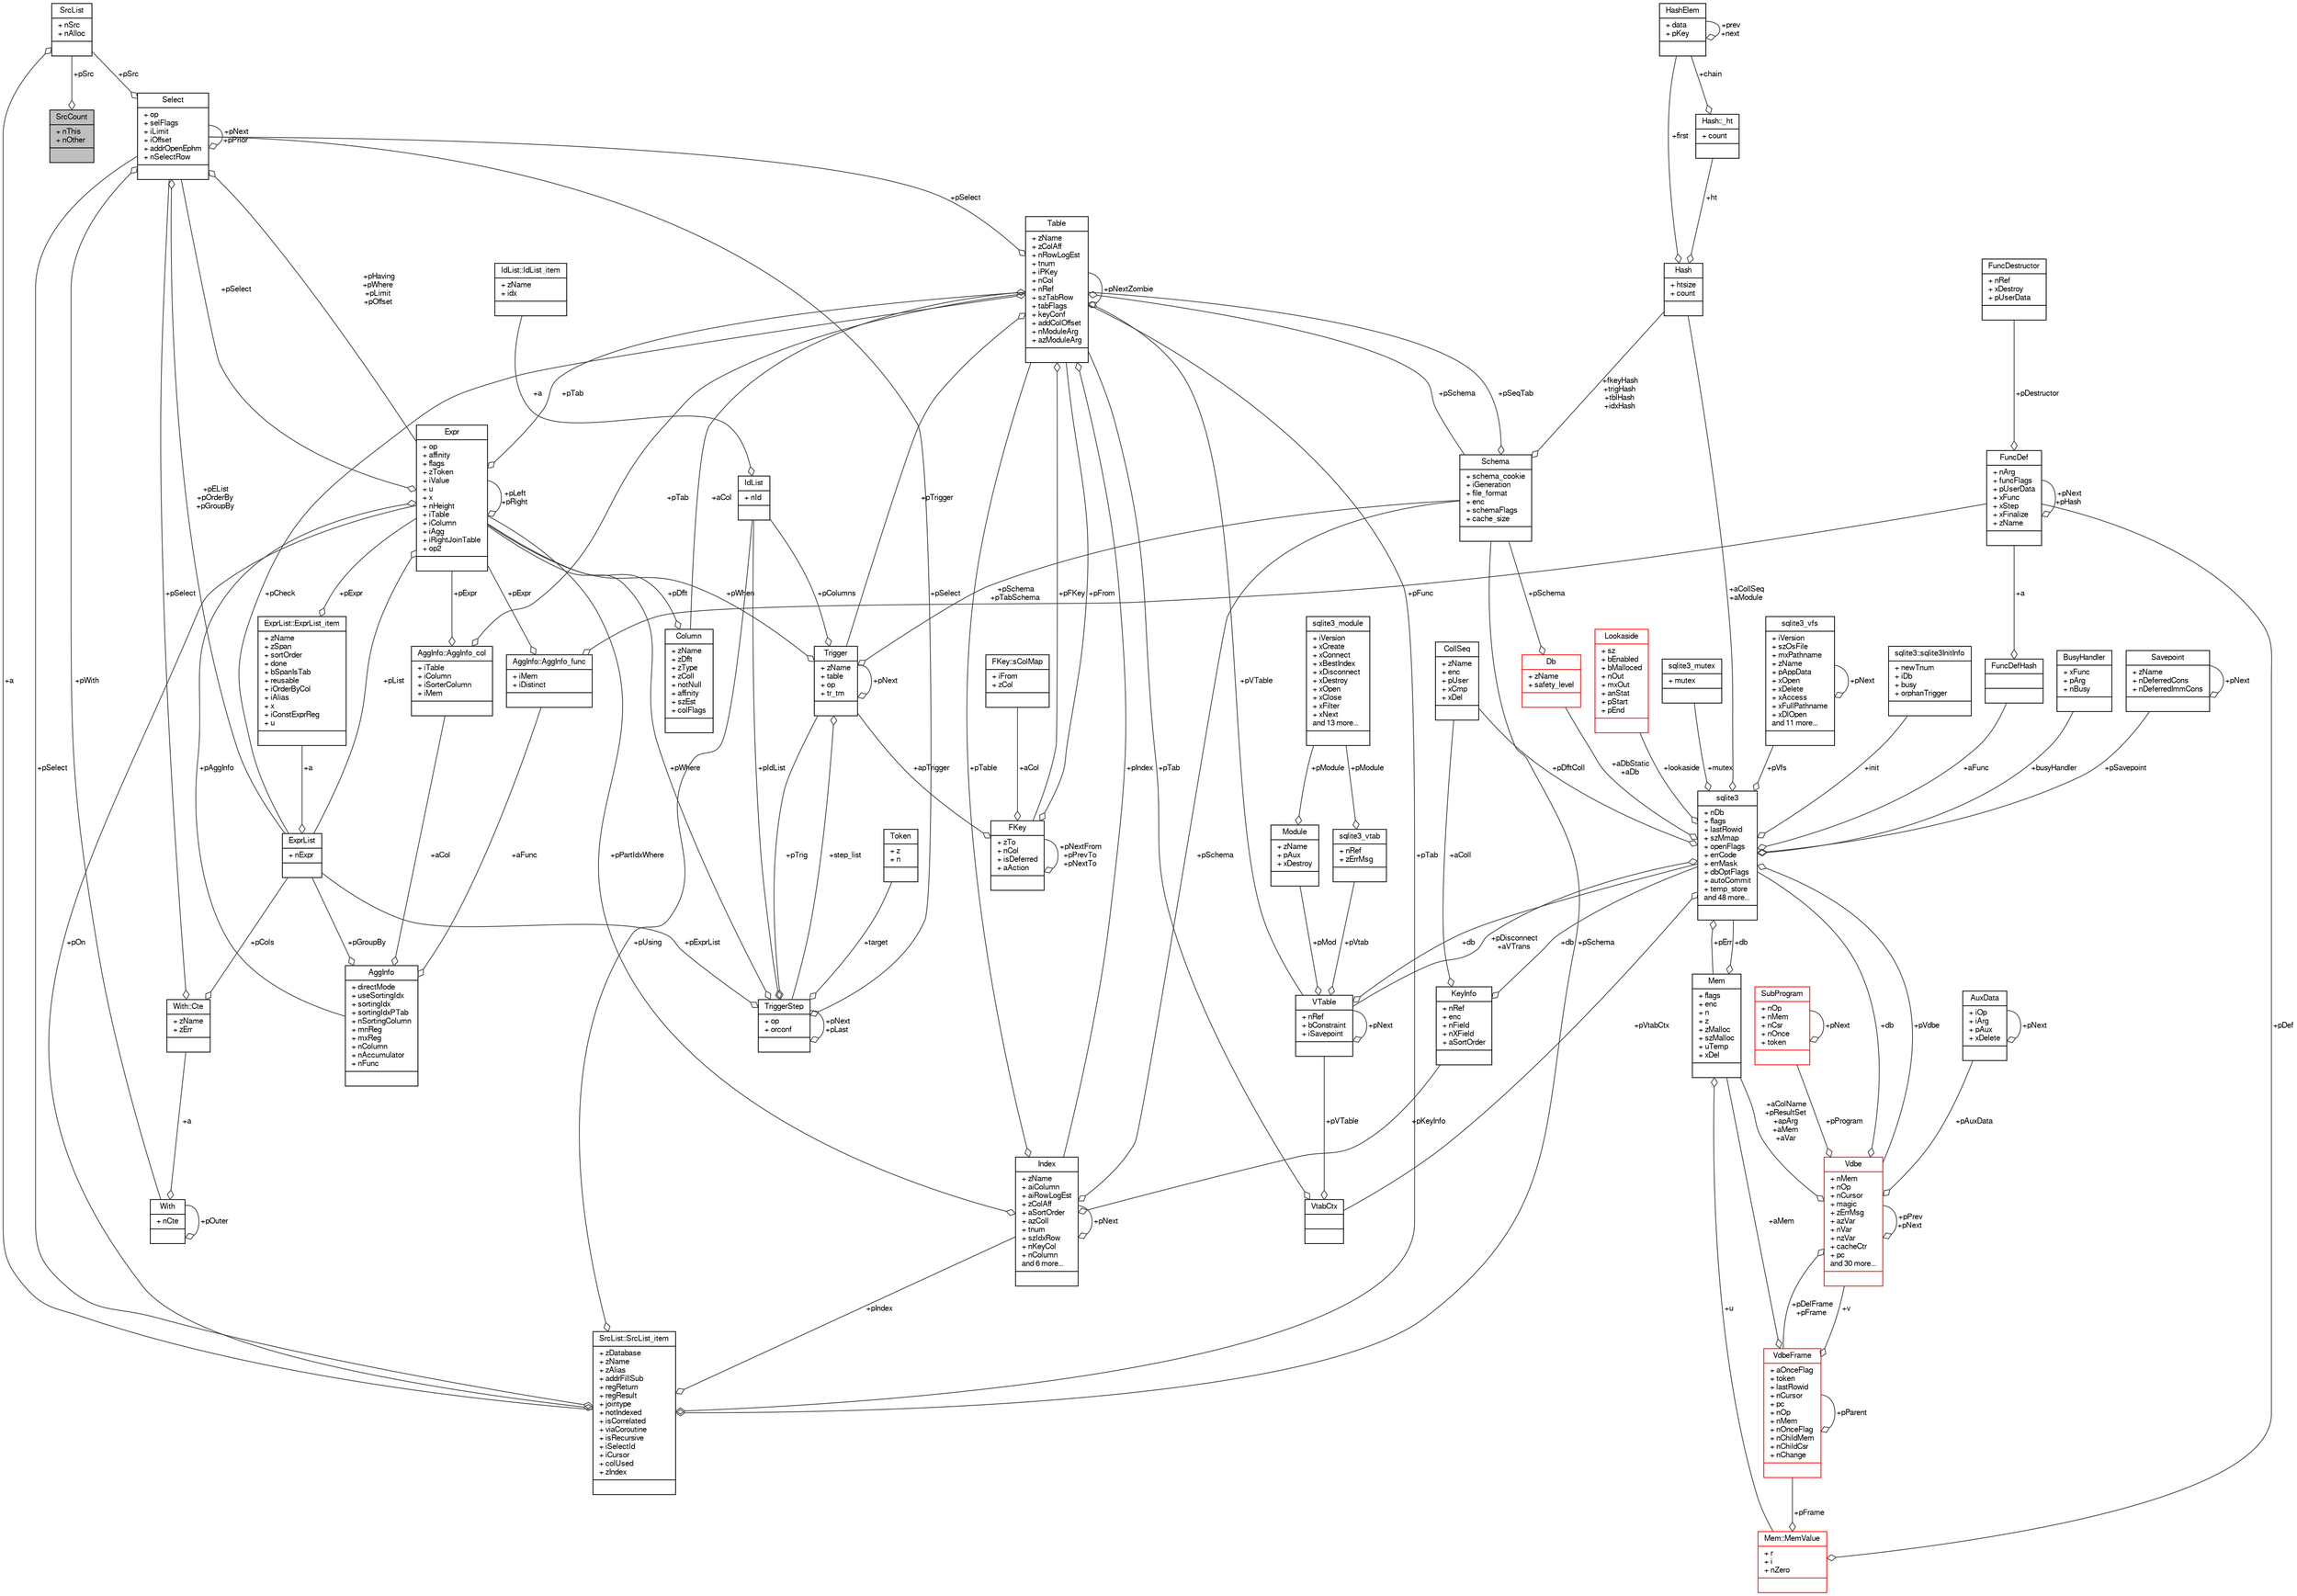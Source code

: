 digraph "SrcCount"
{
  edge [fontname="FreeSans",fontsize="10",labelfontname="FreeSans",labelfontsize="10"];
  node [fontname="FreeSans",fontsize="10",shape=record];
  Node1 [label="{SrcCount\n|+ nThis\l+ nOther\l|}",height=0.2,width=0.4,color="black", fillcolor="grey75", style="filled", fontcolor="black"];
  Node2 -> Node1 [color="grey25",fontsize="10",style="solid",label=" +pSrc" ,arrowhead="odiamond",fontname="FreeSans"];
  Node2 [label="{SrcList\n|+ nSrc\l+ nAlloc\l|}",height=0.2,width=0.4,color="black", fillcolor="white", style="filled",URL="$structSrcList.html"];
  Node3 -> Node2 [color="grey25",fontsize="10",style="solid",label=" +a" ,arrowhead="odiamond",fontname="FreeSans"];
  Node3 [label="{SrcList::SrcList_item\n|+ zDatabase\l+ zName\l+ zAlias\l+ addrFillSub\l+ regReturn\l+ regResult\l+ jointype\l+ notIndexed\l+ isCorrelated\l+ viaCoroutine\l+ isRecursive\l+ iSelectId\l+ iCursor\l+ colUsed\l+ zIndex\l|}",height=0.2,width=0.4,color="black", fillcolor="white", style="filled",URL="$structSrcList_1_1SrcList__item.html"];
  Node4 -> Node3 [color="grey25",fontsize="10",style="solid",label=" +pSchema" ,arrowhead="odiamond",fontname="FreeSans"];
  Node4 [label="{Schema\n|+ schema_cookie\l+ iGeneration\l+ file_format\l+ enc\l+ schemaFlags\l+ cache_size\l|}",height=0.2,width=0.4,color="black", fillcolor="white", style="filled",URL="$structSchema.html"];
  Node5 -> Node4 [color="grey25",fontsize="10",style="solid",label=" +pSeqTab" ,arrowhead="odiamond",fontname="FreeSans"];
  Node5 [label="{Table\n|+ zName\l+ zColAff\l+ nRowLogEst\l+ tnum\l+ iPKey\l+ nCol\l+ nRef\l+ szTabRow\l+ tabFlags\l+ keyConf\l+ addColOffset\l+ nModuleArg\l+ azModuleArg\l|}",height=0.2,width=0.4,color="black", fillcolor="white", style="filled",URL="$structTable.html"];
  Node4 -> Node5 [color="grey25",fontsize="10",style="solid",label=" +pSchema" ,arrowhead="odiamond",fontname="FreeSans"];
  Node6 -> Node5 [color="grey25",fontsize="10",style="solid",label=" +aCol" ,arrowhead="odiamond",fontname="FreeSans"];
  Node6 [label="{Column\n|+ zName\l+ zDflt\l+ zType\l+ zColl\l+ notNull\l+ affinity\l+ szEst\l+ colFlags\l|}",height=0.2,width=0.4,color="black", fillcolor="white", style="filled",URL="$structColumn.html"];
  Node7 -> Node6 [color="grey25",fontsize="10",style="solid",label=" +pDflt" ,arrowhead="odiamond",fontname="FreeSans"];
  Node7 [label="{Expr\n|+ op\l+ affinity\l+ flags\l+ zToken\l+ iValue\l+ u\l+ x\l+ nHeight\l+ iTable\l+ iColumn\l+ iAgg\l+ iRightJoinTable\l+ op2\l|}",height=0.2,width=0.4,color="black", fillcolor="white", style="filled",URL="$structExpr.html"];
  Node8 -> Node7 [color="grey25",fontsize="10",style="solid",label=" +pAggInfo" ,arrowhead="odiamond",fontname="FreeSans"];
  Node8 [label="{AggInfo\n|+ directMode\l+ useSortingIdx\l+ sortingIdx\l+ sortingIdxPTab\l+ nSortingColumn\l+ mnReg\l+ mxReg\l+ nColumn\l+ nAccumulator\l+ nFunc\l|}",height=0.2,width=0.4,color="black", fillcolor="white", style="filled",URL="$structAggInfo.html"];
  Node9 -> Node8 [color="grey25",fontsize="10",style="solid",label=" +aCol" ,arrowhead="odiamond",fontname="FreeSans"];
  Node9 [label="{AggInfo::AggInfo_col\n|+ iTable\l+ iColumn\l+ iSorterColumn\l+ iMem\l|}",height=0.2,width=0.4,color="black", fillcolor="white", style="filled",URL="$structAggInfo_1_1AggInfo__col.html"];
  Node7 -> Node9 [color="grey25",fontsize="10",style="solid",label=" +pExpr" ,arrowhead="odiamond",fontname="FreeSans"];
  Node5 -> Node9 [color="grey25",fontsize="10",style="solid",label=" +pTab" ,arrowhead="odiamond",fontname="FreeSans"];
  Node10 -> Node8 [color="grey25",fontsize="10",style="solid",label=" +aFunc" ,arrowhead="odiamond",fontname="FreeSans"];
  Node10 [label="{AggInfo::AggInfo_func\n|+ iMem\l+ iDistinct\l|}",height=0.2,width=0.4,color="black", fillcolor="white", style="filled",URL="$structAggInfo_1_1AggInfo__func.html"];
  Node7 -> Node10 [color="grey25",fontsize="10",style="solid",label=" +pExpr" ,arrowhead="odiamond",fontname="FreeSans"];
  Node11 -> Node10 [color="grey25",fontsize="10",style="solid",label=" +pFunc" ,arrowhead="odiamond",fontname="FreeSans"];
  Node11 [label="{FuncDef\n|+ nArg\l+ funcFlags\l+ pUserData\l+ xFunc\l+ xStep\l+ xFinalize\l+ zName\l|}",height=0.2,width=0.4,color="black", fillcolor="white", style="filled",URL="$structFuncDef.html"];
  Node12 -> Node11 [color="grey25",fontsize="10",style="solid",label=" +pDestructor" ,arrowhead="odiamond",fontname="FreeSans"];
  Node12 [label="{FuncDestructor\n|+ nRef\l+ xDestroy\l+ pUserData\l|}",height=0.2,width=0.4,color="black", fillcolor="white", style="filled",URL="$structFuncDestructor.html"];
  Node11 -> Node11 [color="grey25",fontsize="10",style="solid",label=" +pNext\n+pHash" ,arrowhead="odiamond",fontname="FreeSans"];
  Node13 -> Node8 [color="grey25",fontsize="10",style="solid",label=" +pGroupBy" ,arrowhead="odiamond",fontname="FreeSans"];
  Node13 [label="{ExprList\n|+ nExpr\l|}",height=0.2,width=0.4,color="black", fillcolor="white", style="filled",URL="$structExprList.html"];
  Node14 -> Node13 [color="grey25",fontsize="10",style="solid",label=" +a" ,arrowhead="odiamond",fontname="FreeSans"];
  Node14 [label="{ExprList::ExprList_item\n|+ zName\l+ zSpan\l+ sortOrder\l+ done\l+ bSpanIsTab\l+ reusable\l+ iOrderByCol\l+ iAlias\l+ x\l+ iConstExprReg\l+ u\l|}",height=0.2,width=0.4,color="black", fillcolor="white", style="filled",URL="$structExprList_1_1ExprList__item.html"];
  Node7 -> Node14 [color="grey25",fontsize="10",style="solid",label=" +pExpr" ,arrowhead="odiamond",fontname="FreeSans"];
  Node7 -> Node7 [color="grey25",fontsize="10",style="solid",label=" +pLeft\n+pRight" ,arrowhead="odiamond",fontname="FreeSans"];
  Node5 -> Node7 [color="grey25",fontsize="10",style="solid",label=" +pTab" ,arrowhead="odiamond",fontname="FreeSans"];
  Node15 -> Node7 [color="grey25",fontsize="10",style="solid",label=" +pSelect" ,arrowhead="odiamond",fontname="FreeSans"];
  Node15 [label="{Select\n|+ op\l+ selFlags\l+ iLimit\l+ iOffset\l+ addrOpenEphm\l+ nSelectRow\l|}",height=0.2,width=0.4,color="black", fillcolor="white", style="filled",URL="$structSelect.html"];
  Node7 -> Node15 [color="grey25",fontsize="10",style="solid",label=" +pHaving\n+pWhere\n+pLimit\n+pOffset" ,arrowhead="odiamond",fontname="FreeSans"];
  Node16 -> Node15 [color="grey25",fontsize="10",style="solid",label=" +pWith" ,arrowhead="odiamond",fontname="FreeSans"];
  Node16 [label="{With\n|+ nCte\l|}",height=0.2,width=0.4,color="black", fillcolor="white", style="filled",URL="$structWith.html"];
  Node17 -> Node16 [color="grey25",fontsize="10",style="solid",label=" +a" ,arrowhead="odiamond",fontname="FreeSans"];
  Node17 [label="{With::Cte\n|+ zName\l+ zErr\l|}",height=0.2,width=0.4,color="black", fillcolor="white", style="filled",URL="$structWith_1_1Cte.html"];
  Node15 -> Node17 [color="grey25",fontsize="10",style="solid",label=" +pSelect" ,arrowhead="odiamond",fontname="FreeSans"];
  Node13 -> Node17 [color="grey25",fontsize="10",style="solid",label=" +pCols" ,arrowhead="odiamond",fontname="FreeSans"];
  Node16 -> Node16 [color="grey25",fontsize="10",style="solid",label=" +pOuter" ,arrowhead="odiamond",fontname="FreeSans"];
  Node15 -> Node15 [color="grey25",fontsize="10",style="solid",label=" +pNext\n+pPrior" ,arrowhead="odiamond",fontname="FreeSans"];
  Node2 -> Node15 [color="grey25",fontsize="10",style="solid",label=" +pSrc" ,arrowhead="odiamond",fontname="FreeSans"];
  Node13 -> Node15 [color="grey25",fontsize="10",style="solid",label=" +pEList\n+pOrderBy\n+pGroupBy" ,arrowhead="odiamond",fontname="FreeSans"];
  Node13 -> Node7 [color="grey25",fontsize="10",style="solid",label=" +pList" ,arrowhead="odiamond",fontname="FreeSans"];
  Node18 -> Node5 [color="grey25",fontsize="10",style="solid",label=" +pFKey" ,arrowhead="odiamond",fontname="FreeSans"];
  Node18 [label="{FKey\n|+ zTo\l+ nCol\l+ isDeferred\l+ aAction\l|}",height=0.2,width=0.4,color="black", fillcolor="white", style="filled",URL="$structFKey.html"];
  Node19 -> Node18 [color="grey25",fontsize="10",style="solid",label=" +aCol" ,arrowhead="odiamond",fontname="FreeSans"];
  Node19 [label="{FKey::sColMap\n|+ iFrom\l+ zCol\l|}",height=0.2,width=0.4,color="black", fillcolor="white", style="filled",URL="$structFKey_1_1sColMap.html"];
  Node18 -> Node18 [color="grey25",fontsize="10",style="solid",label=" +pNextFrom\n+pPrevTo\n+pNextTo" ,arrowhead="odiamond",fontname="FreeSans"];
  Node5 -> Node18 [color="grey25",fontsize="10",style="solid",label=" +pFrom" ,arrowhead="odiamond",fontname="FreeSans"];
  Node20 -> Node18 [color="grey25",fontsize="10",style="solid",label=" +apTrigger" ,arrowhead="odiamond",fontname="FreeSans"];
  Node20 [label="{Trigger\n|+ zName\l+ table\l+ op\l+ tr_tm\l|}",height=0.2,width=0.4,color="black", fillcolor="white", style="filled",URL="$structTrigger.html"];
  Node21 -> Node20 [color="grey25",fontsize="10",style="solid",label=" +step_list" ,arrowhead="odiamond",fontname="FreeSans"];
  Node21 [label="{TriggerStep\n|+ op\l+ orconf\l|}",height=0.2,width=0.4,color="black", fillcolor="white", style="filled",URL="$structTriggerStep.html"];
  Node21 -> Node21 [color="grey25",fontsize="10",style="solid",label=" +pNext\n+pLast" ,arrowhead="odiamond",fontname="FreeSans"];
  Node7 -> Node21 [color="grey25",fontsize="10",style="solid",label=" +pWhere" ,arrowhead="odiamond",fontname="FreeSans"];
  Node22 -> Node21 [color="grey25",fontsize="10",style="solid",label=" +target" ,arrowhead="odiamond",fontname="FreeSans"];
  Node22 [label="{Token\n|+ z\l+ n\l|}",height=0.2,width=0.4,color="black", fillcolor="white", style="filled",URL="$structToken.html"];
  Node23 -> Node21 [color="grey25",fontsize="10",style="solid",label=" +pIdList" ,arrowhead="odiamond",fontname="FreeSans"];
  Node23 [label="{IdList\n|+ nId\l|}",height=0.2,width=0.4,color="black", fillcolor="white", style="filled",URL="$structIdList.html"];
  Node24 -> Node23 [color="grey25",fontsize="10",style="solid",label=" +a" ,arrowhead="odiamond",fontname="FreeSans"];
  Node24 [label="{IdList::IdList_item\n|+ zName\l+ idx\l|}",height=0.2,width=0.4,color="black", fillcolor="white", style="filled",URL="$structIdList_1_1IdList__item.html"];
  Node15 -> Node21 [color="grey25",fontsize="10",style="solid",label=" +pSelect" ,arrowhead="odiamond",fontname="FreeSans"];
  Node20 -> Node21 [color="grey25",fontsize="10",style="solid",label=" +pTrig" ,arrowhead="odiamond",fontname="FreeSans"];
  Node13 -> Node21 [color="grey25",fontsize="10",style="solid",label=" +pExprList" ,arrowhead="odiamond",fontname="FreeSans"];
  Node4 -> Node20 [color="grey25",fontsize="10",style="solid",label=" +pSchema\n+pTabSchema" ,arrowhead="odiamond",fontname="FreeSans"];
  Node7 -> Node20 [color="grey25",fontsize="10",style="solid",label=" +pWhen" ,arrowhead="odiamond",fontname="FreeSans"];
  Node23 -> Node20 [color="grey25",fontsize="10",style="solid",label=" +pColumns" ,arrowhead="odiamond",fontname="FreeSans"];
  Node20 -> Node20 [color="grey25",fontsize="10",style="solid",label=" +pNext" ,arrowhead="odiamond",fontname="FreeSans"];
  Node25 -> Node5 [color="grey25",fontsize="10",style="solid",label=" +pVTable" ,arrowhead="odiamond",fontname="FreeSans"];
  Node25 [label="{VTable\n|+ nRef\l+ bConstraint\l+ iSavepoint\l|}",height=0.2,width=0.4,color="black", fillcolor="white", style="filled",URL="$structVTable.html"];
  Node26 -> Node25 [color="grey25",fontsize="10",style="solid",label=" +db" ,arrowhead="odiamond",fontname="FreeSans"];
  Node26 [label="{sqlite3\n|+ nDb\l+ flags\l+ lastRowid\l+ szMmap\l+ openFlags\l+ errCode\l+ errMask\l+ dbOptFlags\l+ autoCommit\l+ temp_store\land 48 more...\l|}",height=0.2,width=0.4,color="black", fillcolor="white", style="filled",URL="$structsqlite3.html"];
  Node27 -> Node26 [color="grey25",fontsize="10",style="solid",label=" +pErr" ,arrowhead="odiamond",fontname="FreeSans"];
  Node27 [label="{Mem\n|+ flags\l+ enc\l+ n\l+ z\l+ zMalloc\l+ szMalloc\l+ uTemp\l+ xDel\l|}",height=0.2,width=0.4,color="black", fillcolor="white", style="filled",URL="$structMem.html"];
  Node28 -> Node27 [color="grey25",fontsize="10",style="solid",label=" +u" ,arrowhead="odiamond",fontname="FreeSans"];
  Node28 [label="{Mem::MemValue\n|+ r\l+ i\l+ nZero\l|}",height=0.2,width=0.4,color="red", fillcolor="white", style="filled",URL="$unionMem_1_1MemValue.html"];
  Node29 -> Node28 [color="grey25",fontsize="10",style="solid",label=" +pFrame" ,arrowhead="odiamond",fontname="FreeSans"];
  Node29 [label="{VdbeFrame\n|+ aOnceFlag\l+ token\l+ lastRowid\l+ nCursor\l+ pc\l+ nOp\l+ nMem\l+ nOnceFlag\l+ nChildMem\l+ nChildCsr\l+ nChange\l|}",height=0.2,width=0.4,color="red", fillcolor="white", style="filled",URL="$structVdbeFrame.html"];
  Node27 -> Node29 [color="grey25",fontsize="10",style="solid",label=" +aMem" ,arrowhead="odiamond",fontname="FreeSans"];
  Node30 -> Node29 [color="grey25",fontsize="10",style="solid",label=" +v" ,arrowhead="odiamond",fontname="FreeSans"];
  Node30 [label="{Vdbe\n|+ nMem\l+ nOp\l+ nCursor\l+ magic\l+ zErrMsg\l+ azVar\l+ nVar\l+ nzVar\l+ cacheCtr\l+ pc\land 30 more...\l|}",height=0.2,width=0.4,color="red", fillcolor="white", style="filled",URL="$structVdbe.html"];
  Node30 -> Node30 [color="grey25",fontsize="10",style="solid",label=" +pPrev\n+pNext" ,arrowhead="odiamond",fontname="FreeSans"];
  Node27 -> Node30 [color="grey25",fontsize="10",style="solid",label=" +aColName\n+pResultSet\n+apArg\n+aMem\n+aVar" ,arrowhead="odiamond",fontname="FreeSans"];
  Node26 -> Node30 [color="grey25",fontsize="10",style="solid",label=" +db" ,arrowhead="odiamond",fontname="FreeSans"];
  Node29 -> Node30 [color="grey25",fontsize="10",style="solid",label=" +pDelFrame\n+pFrame" ,arrowhead="odiamond",fontname="FreeSans"];
  Node31 -> Node30 [color="grey25",fontsize="10",style="solid",label=" +pAuxData" ,arrowhead="odiamond",fontname="FreeSans"];
  Node31 [label="{AuxData\n|+ iOp\l+ iArg\l+ pAux\l+ xDelete\l|}",height=0.2,width=0.4,color="black", fillcolor="white", style="filled",URL="$structAuxData.html"];
  Node31 -> Node31 [color="grey25",fontsize="10",style="solid",label=" +pNext" ,arrowhead="odiamond",fontname="FreeSans"];
  Node32 -> Node30 [color="grey25",fontsize="10",style="solid",label=" +pProgram" ,arrowhead="odiamond",fontname="FreeSans"];
  Node32 [label="{SubProgram\n|+ nOp\l+ nMem\l+ nCsr\l+ nOnce\l+ token\l|}",height=0.2,width=0.4,color="red", fillcolor="white", style="filled",URL="$structSubProgram.html"];
  Node32 -> Node32 [color="grey25",fontsize="10",style="solid",label=" +pNext" ,arrowhead="odiamond",fontname="FreeSans"];
  Node29 -> Node29 [color="grey25",fontsize="10",style="solid",label=" +pParent" ,arrowhead="odiamond",fontname="FreeSans"];
  Node11 -> Node28 [color="grey25",fontsize="10",style="solid",label=" +pDef" ,arrowhead="odiamond",fontname="FreeSans"];
  Node26 -> Node27 [color="grey25",fontsize="10",style="solid",label=" +db" ,arrowhead="odiamond",fontname="FreeSans"];
  Node30 -> Node26 [color="grey25",fontsize="10",style="solid",label=" +pVdbe" ,arrowhead="odiamond",fontname="FreeSans"];
  Node77 -> Node26 [color="grey25",fontsize="10",style="solid",label=" +pSavepoint" ,arrowhead="odiamond",fontname="FreeSans"];
  Node77 [label="{Savepoint\n|+ zName\l+ nDeferredCons\l+ nDeferredImmCons\l|}",height=0.2,width=0.4,color="black", fillcolor="white", style="filled",URL="$structSavepoint.html"];
  Node77 -> Node77 [color="grey25",fontsize="10",style="solid",label=" +pNext" ,arrowhead="odiamond",fontname="FreeSans"];
  Node78 -> Node26 [color="grey25",fontsize="10",style="solid",label=" +aFunc" ,arrowhead="odiamond",fontname="FreeSans"];
  Node78 [label="{FuncDefHash\n||}",height=0.2,width=0.4,color="black", fillcolor="white", style="filled",URL="$structFuncDefHash.html"];
  Node11 -> Node78 [color="grey25",fontsize="10",style="solid",label=" +a" ,arrowhead="odiamond",fontname="FreeSans"];
  Node79 -> Node26 [color="grey25",fontsize="10",style="solid",label=" +lookaside" ,arrowhead="odiamond",fontname="FreeSans"];
  Node79 [label="{Lookaside\n|+ sz\l+ bEnabled\l+ bMalloced\l+ nOut\l+ mxOut\l+ anStat\l+ pStart\l+ pEnd\l|}",height=0.2,width=0.4,color="red", fillcolor="white", style="filled",URL="$structLookaside.html"];
  Node41 -> Node26 [color="grey25",fontsize="10",style="solid",label=" +mutex" ,arrowhead="odiamond",fontname="FreeSans"];
  Node41 [label="{sqlite3_mutex\n|+ mutex\l|}",height=0.2,width=0.4,color="black", fillcolor="white", style="filled",URL="$structsqlite3__mutex.html"];
  Node52 -> Node26 [color="grey25",fontsize="10",style="solid",label=" +pVfs" ,arrowhead="odiamond",fontname="FreeSans"];
  Node52 [label="{sqlite3_vfs\n|+ iVersion\l+ szOsFile\l+ mxPathname\l+ zName\l+ pAppData\l+ xOpen\l+ xDelete\l+ xAccess\l+ xFullPathname\l+ xDlOpen\land 11 more...\l|}",height=0.2,width=0.4,color="black", fillcolor="white", style="filled",URL="$structsqlite3__vfs.html"];
  Node52 -> Node52 [color="grey25",fontsize="10",style="solid",label=" +pNext" ,arrowhead="odiamond",fontname="FreeSans"];
  Node81 -> Node26 [color="grey25",fontsize="10",style="solid",label=" +init" ,arrowhead="odiamond",fontname="FreeSans"];
  Node81 [label="{sqlite3::sqlite3InitInfo\n|+ newTnum\l+ iDb\l+ busy\l+ orphanTrigger\l|}",height=0.2,width=0.4,color="black", fillcolor="white", style="filled",URL="$structsqlite3_1_1sqlite3InitInfo.html"];
  Node82 -> Node26 [color="grey25",fontsize="10",style="solid",label=" +busyHandler" ,arrowhead="odiamond",fontname="FreeSans"];
  Node82 [label="{BusyHandler\n|+ xFunc\l+ pArg\l+ nBusy\l|}",height=0.2,width=0.4,color="black", fillcolor="white", style="filled",URL="$structBusyHandler.html"];
  Node83 -> Node26 [color="grey25",fontsize="10",style="solid",label=" +pVtabCtx" ,arrowhead="odiamond",fontname="FreeSans"];
  Node83 [label="{VtabCtx\n||}",height=0.2,width=0.4,color="black", fillcolor="white", style="filled",URL="$structVtabCtx.html"];
  Node25 -> Node83 [color="grey25",fontsize="10",style="solid",label=" +pVTable" ,arrowhead="odiamond",fontname="FreeSans"];
  Node5 -> Node83 [color="grey25",fontsize="10",style="solid",label=" +pTab" ,arrowhead="odiamond",fontname="FreeSans"];
  Node34 -> Node26 [color="grey25",fontsize="10",style="solid",label=" +pDfltColl" ,arrowhead="odiamond",fontname="FreeSans"];
  Node34 [label="{CollSeq\n|+ zName\l+ enc\l+ pUser\l+ xCmp\l+ xDel\l|}",height=0.2,width=0.4,color="black", fillcolor="white", style="filled",URL="$structCollSeq.html"];
  Node25 -> Node26 [color="grey25",fontsize="10",style="solid",label=" +pDisconnect\n+aVTrans" ,arrowhead="odiamond",fontname="FreeSans"];
  Node84 -> Node26 [color="grey25",fontsize="10",style="solid",label=" +aDbStatic\n+aDb" ,arrowhead="odiamond",fontname="FreeSans"];
  Node84 [label="{Db\n|+ zName\l+ safety_level\l|}",height=0.2,width=0.4,color="red", fillcolor="white", style="filled",URL="$structDb.html"];
  Node4 -> Node84 [color="grey25",fontsize="10",style="solid",label=" +pSchema" ,arrowhead="odiamond",fontname="FreeSans"];
  Node85 -> Node26 [color="grey25",fontsize="10",style="solid",label=" +aCollSeq\n+aModule" ,arrowhead="odiamond",fontname="FreeSans"];
  Node85 [label="{Hash\n|+ htsize\l+ count\l|}",height=0.2,width=0.4,color="black", fillcolor="white", style="filled",URL="$structHash.html"];
  Node86 -> Node85 [color="grey25",fontsize="10",style="solid",label=" +ht" ,arrowhead="odiamond",fontname="FreeSans"];
  Node86 [label="{Hash::_ht\n|+ count\l|}",height=0.2,width=0.4,color="black", fillcolor="white", style="filled",URL="$structHash_1_1__ht.html"];
  Node87 -> Node86 [color="grey25",fontsize="10",style="solid",label=" +chain" ,arrowhead="odiamond",fontname="FreeSans"];
  Node87 [label="{HashElem\n|+ data\l+ pKey\l|}",height=0.2,width=0.4,color="black", fillcolor="white", style="filled",URL="$structHashElem.html"];
  Node87 -> Node87 [color="grey25",fontsize="10",style="solid",label=" +prev\n+next" ,arrowhead="odiamond",fontname="FreeSans"];
  Node87 -> Node85 [color="grey25",fontsize="10",style="solid",label=" +first" ,arrowhead="odiamond",fontname="FreeSans"];
  Node25 -> Node25 [color="grey25",fontsize="10",style="solid",label=" +pNext" ,arrowhead="odiamond",fontname="FreeSans"];
  Node88 -> Node25 [color="grey25",fontsize="10",style="solid",label=" +pMod" ,arrowhead="odiamond",fontname="FreeSans"];
  Node88 [label="{Module\n|+ zName\l+ pAux\l+ xDestroy\l|}",height=0.2,width=0.4,color="black", fillcolor="white", style="filled",URL="$structModule.html"];
  Node58 -> Node88 [color="grey25",fontsize="10",style="solid",label=" +pModule" ,arrowhead="odiamond",fontname="FreeSans"];
  Node58 [label="{sqlite3_module\n|+ iVersion\l+ xCreate\l+ xConnect\l+ xBestIndex\l+ xDisconnect\l+ xDestroy\l+ xOpen\l+ xClose\l+ xFilter\l+ xNext\land 13 more...\l|}",height=0.2,width=0.4,color="black", fillcolor="white", style="filled",URL="$structsqlite3__module.html"];
  Node57 -> Node25 [color="grey25",fontsize="10",style="solid",label=" +pVtab" ,arrowhead="odiamond",fontname="FreeSans"];
  Node57 [label="{sqlite3_vtab\n|+ nRef\l+ zErrMsg\l|}",height=0.2,width=0.4,color="black", fillcolor="white", style="filled",URL="$structsqlite3__vtab.html"];
  Node58 -> Node57 [color="grey25",fontsize="10",style="solid",label=" +pModule" ,arrowhead="odiamond",fontname="FreeSans"];
  Node5 -> Node5 [color="grey25",fontsize="10",style="solid",label=" +pNextZombie" ,arrowhead="odiamond",fontname="FreeSans"];
  Node20 -> Node5 [color="grey25",fontsize="10",style="solid",label=" +pTrigger" ,arrowhead="odiamond",fontname="FreeSans"];
  Node15 -> Node5 [color="grey25",fontsize="10",style="solid",label=" +pSelect" ,arrowhead="odiamond",fontname="FreeSans"];
  Node13 -> Node5 [color="grey25",fontsize="10",style="solid",label=" +pCheck" ,arrowhead="odiamond",fontname="FreeSans"];
  Node89 -> Node5 [color="grey25",fontsize="10",style="solid",label=" +pIndex" ,arrowhead="odiamond",fontname="FreeSans"];
  Node89 [label="{Index\n|+ zName\l+ aiColumn\l+ aiRowLogEst\l+ zColAff\l+ aSortOrder\l+ azColl\l+ tnum\l+ szIdxRow\l+ nKeyCol\l+ nColumn\land 6 more...\l|}",height=0.2,width=0.4,color="black", fillcolor="white", style="filled",URL="$structIndex.html"];
  Node4 -> Node89 [color="grey25",fontsize="10",style="solid",label=" +pSchema" ,arrowhead="odiamond",fontname="FreeSans"];
  Node7 -> Node89 [color="grey25",fontsize="10",style="solid",label=" +pPartIdxWhere" ,arrowhead="odiamond",fontname="FreeSans"];
  Node5 -> Node89 [color="grey25",fontsize="10",style="solid",label=" +pTable" ,arrowhead="odiamond",fontname="FreeSans"];
  Node35 -> Node89 [color="grey25",fontsize="10",style="solid",label=" +pKeyInfo" ,arrowhead="odiamond",fontname="FreeSans"];
  Node35 [label="{KeyInfo\n|+ nRef\l+ enc\l+ nField\l+ nXField\l+ aSortOrder\l|}",height=0.2,width=0.4,color="black", fillcolor="white", style="filled",URL="$structKeyInfo.html"];
  Node26 -> Node35 [color="grey25",fontsize="10",style="solid",label=" +db" ,arrowhead="odiamond",fontname="FreeSans"];
  Node34 -> Node35 [color="grey25",fontsize="10",style="solid",label=" +aColl" ,arrowhead="odiamond",fontname="FreeSans"];
  Node89 -> Node89 [color="grey25",fontsize="10",style="solid",label=" +pNext" ,arrowhead="odiamond",fontname="FreeSans"];
  Node85 -> Node4 [color="grey25",fontsize="10",style="solid",label=" +fkeyHash\n+trigHash\n+tblHash\n+idxHash" ,arrowhead="odiamond",fontname="FreeSans"];
  Node7 -> Node3 [color="grey25",fontsize="10",style="solid",label=" +pOn" ,arrowhead="odiamond",fontname="FreeSans"];
  Node23 -> Node3 [color="grey25",fontsize="10",style="solid",label=" +pUsing" ,arrowhead="odiamond",fontname="FreeSans"];
  Node5 -> Node3 [color="grey25",fontsize="10",style="solid",label=" +pTab" ,arrowhead="odiamond",fontname="FreeSans"];
  Node15 -> Node3 [color="grey25",fontsize="10",style="solid",label=" +pSelect" ,arrowhead="odiamond",fontname="FreeSans"];
  Node89 -> Node3 [color="grey25",fontsize="10",style="solid",label=" +pIndex" ,arrowhead="odiamond",fontname="FreeSans"];
}
